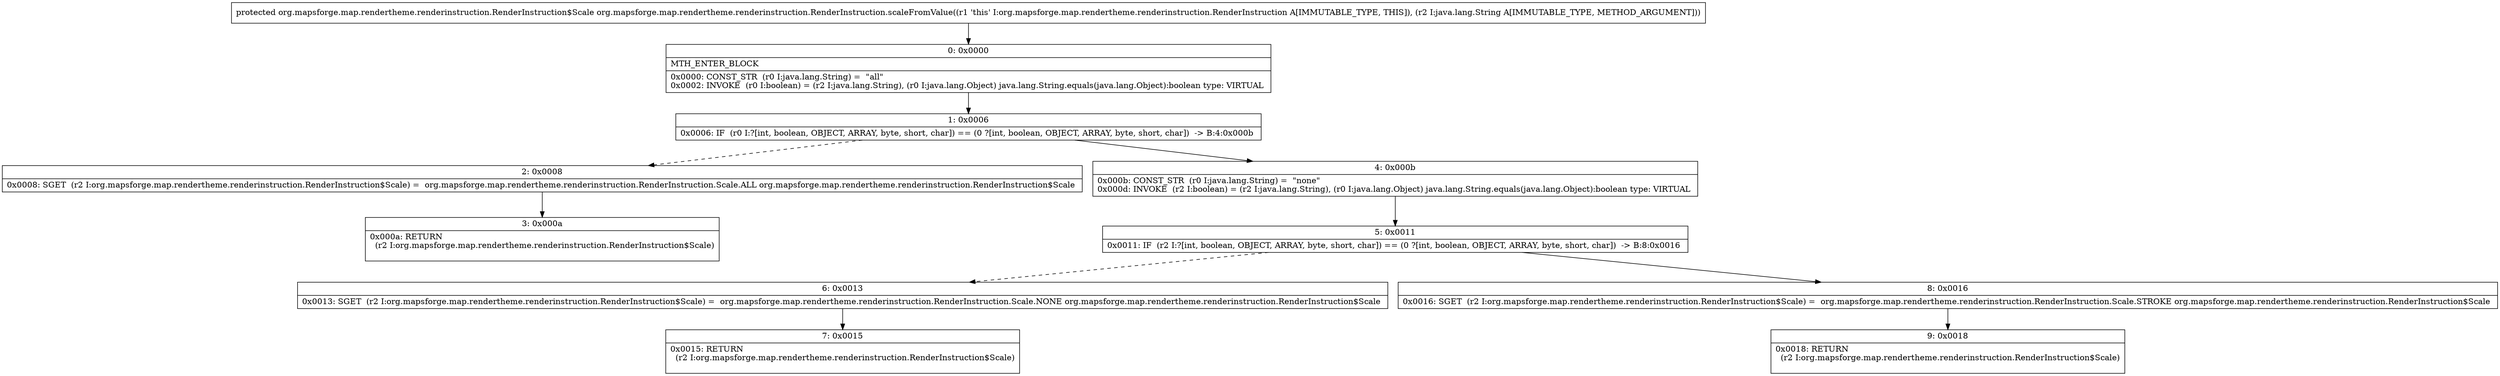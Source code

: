 digraph "CFG fororg.mapsforge.map.rendertheme.renderinstruction.RenderInstruction.scaleFromValue(Ljava\/lang\/String;)Lorg\/mapsforge\/map\/rendertheme\/renderinstruction\/RenderInstruction$Scale;" {
Node_0 [shape=record,label="{0\:\ 0x0000|MTH_ENTER_BLOCK\l|0x0000: CONST_STR  (r0 I:java.lang.String) =  \"all\" \l0x0002: INVOKE  (r0 I:boolean) = (r2 I:java.lang.String), (r0 I:java.lang.Object) java.lang.String.equals(java.lang.Object):boolean type: VIRTUAL \l}"];
Node_1 [shape=record,label="{1\:\ 0x0006|0x0006: IF  (r0 I:?[int, boolean, OBJECT, ARRAY, byte, short, char]) == (0 ?[int, boolean, OBJECT, ARRAY, byte, short, char])  \-\> B:4:0x000b \l}"];
Node_2 [shape=record,label="{2\:\ 0x0008|0x0008: SGET  (r2 I:org.mapsforge.map.rendertheme.renderinstruction.RenderInstruction$Scale) =  org.mapsforge.map.rendertheme.renderinstruction.RenderInstruction.Scale.ALL org.mapsforge.map.rendertheme.renderinstruction.RenderInstruction$Scale \l}"];
Node_3 [shape=record,label="{3\:\ 0x000a|0x000a: RETURN  \l  (r2 I:org.mapsforge.map.rendertheme.renderinstruction.RenderInstruction$Scale)\l \l}"];
Node_4 [shape=record,label="{4\:\ 0x000b|0x000b: CONST_STR  (r0 I:java.lang.String) =  \"none\" \l0x000d: INVOKE  (r2 I:boolean) = (r2 I:java.lang.String), (r0 I:java.lang.Object) java.lang.String.equals(java.lang.Object):boolean type: VIRTUAL \l}"];
Node_5 [shape=record,label="{5\:\ 0x0011|0x0011: IF  (r2 I:?[int, boolean, OBJECT, ARRAY, byte, short, char]) == (0 ?[int, boolean, OBJECT, ARRAY, byte, short, char])  \-\> B:8:0x0016 \l}"];
Node_6 [shape=record,label="{6\:\ 0x0013|0x0013: SGET  (r2 I:org.mapsforge.map.rendertheme.renderinstruction.RenderInstruction$Scale) =  org.mapsforge.map.rendertheme.renderinstruction.RenderInstruction.Scale.NONE org.mapsforge.map.rendertheme.renderinstruction.RenderInstruction$Scale \l}"];
Node_7 [shape=record,label="{7\:\ 0x0015|0x0015: RETURN  \l  (r2 I:org.mapsforge.map.rendertheme.renderinstruction.RenderInstruction$Scale)\l \l}"];
Node_8 [shape=record,label="{8\:\ 0x0016|0x0016: SGET  (r2 I:org.mapsforge.map.rendertheme.renderinstruction.RenderInstruction$Scale) =  org.mapsforge.map.rendertheme.renderinstruction.RenderInstruction.Scale.STROKE org.mapsforge.map.rendertheme.renderinstruction.RenderInstruction$Scale \l}"];
Node_9 [shape=record,label="{9\:\ 0x0018|0x0018: RETURN  \l  (r2 I:org.mapsforge.map.rendertheme.renderinstruction.RenderInstruction$Scale)\l \l}"];
MethodNode[shape=record,label="{protected org.mapsforge.map.rendertheme.renderinstruction.RenderInstruction$Scale org.mapsforge.map.rendertheme.renderinstruction.RenderInstruction.scaleFromValue((r1 'this' I:org.mapsforge.map.rendertheme.renderinstruction.RenderInstruction A[IMMUTABLE_TYPE, THIS]), (r2 I:java.lang.String A[IMMUTABLE_TYPE, METHOD_ARGUMENT])) }"];
MethodNode -> Node_0;
Node_0 -> Node_1;
Node_1 -> Node_2[style=dashed];
Node_1 -> Node_4;
Node_2 -> Node_3;
Node_4 -> Node_5;
Node_5 -> Node_6[style=dashed];
Node_5 -> Node_8;
Node_6 -> Node_7;
Node_8 -> Node_9;
}

